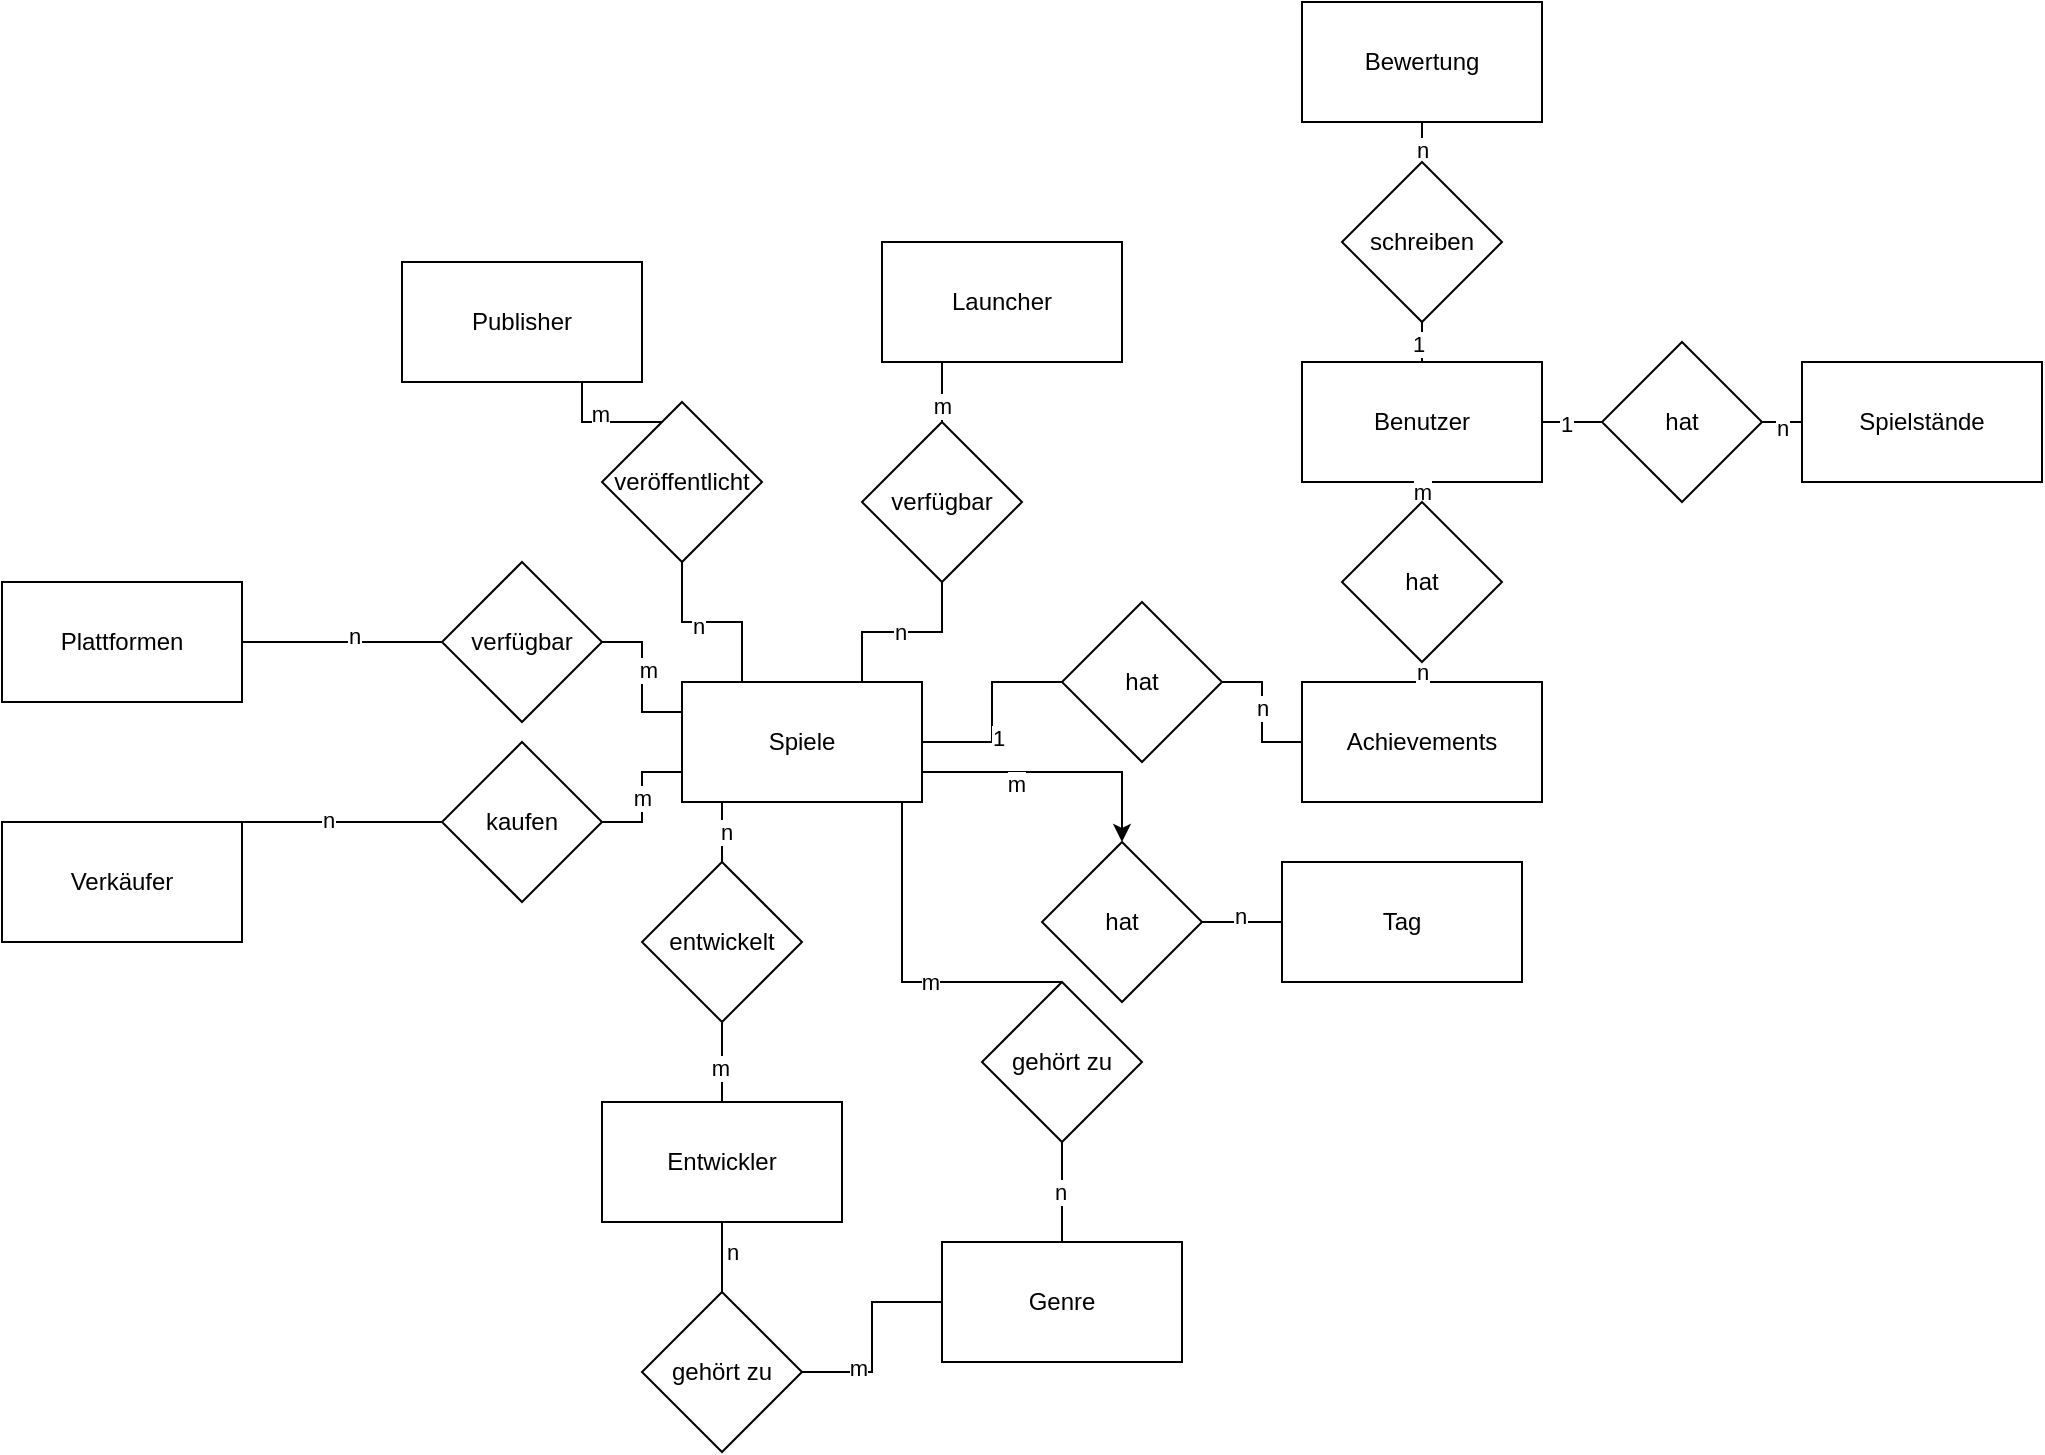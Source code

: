 <mxfile version="24.3.1" type="github">
  <diagram name="Seite-1" id="3Ed0-SD99Jg68NBAZVRs">
    <mxGraphModel dx="1394" dy="1458" grid="1" gridSize="10" guides="1" tooltips="1" connect="1" arrows="1" fold="1" page="1" pageScale="1" pageWidth="827" pageHeight="1169" math="0" shadow="0">
      <root>
        <mxCell id="0" />
        <mxCell id="1" parent="0" />
        <mxCell id="JH0JdN0bpJRm6i2AGFRD-3" style="edgeStyle=orthogonalEdgeStyle;rounded=0;orthogonalLoop=1;jettySize=auto;html=1;exitX=1;exitY=1;exitDx=0;exitDy=0;entryX=0;entryY=0.5;entryDx=0;entryDy=0;endArrow=none;endFill=0;" parent="1" source="zY_2zvcs_w1np9knwVuP-1" target="JH0JdN0bpJRm6i2AGFRD-1" edge="1">
          <mxGeometry relative="1" as="geometry">
            <Array as="points">
              <mxPoint x="330" y="270" />
              <mxPoint x="365" y="270" />
              <mxPoint x="365" y="240" />
            </Array>
          </mxGeometry>
        </mxCell>
        <mxCell id="Z03IouN4sLTGAOioVvps-32" value="1" style="edgeLabel;html=1;align=center;verticalAlign=middle;resizable=0;points=[];" parent="JH0JdN0bpJRm6i2AGFRD-3" vertex="1" connectable="0">
          <mxGeometry x="0.039" y="-3" relative="1" as="geometry">
            <mxPoint as="offset" />
          </mxGeometry>
        </mxCell>
        <mxCell id="Z03IouN4sLTGAOioVvps-34" style="edgeStyle=orthogonalEdgeStyle;rounded=0;orthogonalLoop=1;jettySize=auto;html=1;exitX=1;exitY=0.75;exitDx=0;exitDy=0;" parent="1" source="zY_2zvcs_w1np9knwVuP-1" target="Z03IouN4sLTGAOioVvps-33" edge="1">
          <mxGeometry relative="1" as="geometry" />
        </mxCell>
        <mxCell id="Z03IouN4sLTGAOioVvps-35" value="m" style="edgeLabel;html=1;align=center;verticalAlign=middle;resizable=0;points=[];" parent="Z03IouN4sLTGAOioVvps-34" vertex="1" connectable="0">
          <mxGeometry x="-0.309" y="-6" relative="1" as="geometry">
            <mxPoint as="offset" />
          </mxGeometry>
        </mxCell>
        <mxCell id="K0aSAgf3OIiQXLgO9lWQ-2" style="edgeStyle=orthogonalEdgeStyle;rounded=0;orthogonalLoop=1;jettySize=auto;html=1;exitX=0.25;exitY=1;exitDx=0;exitDy=0;entryX=0.5;entryY=0;entryDx=0;entryDy=0;endArrow=none;endFill=0;" edge="1" parent="1" source="zY_2zvcs_w1np9knwVuP-1" target="JH0JdN0bpJRm6i2AGFRD-16">
          <mxGeometry relative="1" as="geometry" />
        </mxCell>
        <mxCell id="K0aSAgf3OIiQXLgO9lWQ-7" value="n" style="edgeLabel;html=1;align=center;verticalAlign=middle;resizable=0;points=[];" vertex="1" connectable="0" parent="K0aSAgf3OIiQXLgO9lWQ-2">
          <mxGeometry x="0.234" y="2" relative="1" as="geometry">
            <mxPoint as="offset" />
          </mxGeometry>
        </mxCell>
        <mxCell id="K0aSAgf3OIiQXLgO9lWQ-4" style="edgeStyle=orthogonalEdgeStyle;rounded=0;orthogonalLoop=1;jettySize=auto;html=1;exitX=0.75;exitY=0;exitDx=0;exitDy=0;entryX=0.5;entryY=1;entryDx=0;entryDy=0;endArrow=none;endFill=0;" edge="1" parent="1" source="zY_2zvcs_w1np9knwVuP-1" target="JH0JdN0bpJRm6i2AGFRD-13">
          <mxGeometry relative="1" as="geometry" />
        </mxCell>
        <mxCell id="K0aSAgf3OIiQXLgO9lWQ-5" value="n" style="edgeLabel;html=1;align=center;verticalAlign=middle;resizable=0;points=[];" vertex="1" connectable="0" parent="K0aSAgf3OIiQXLgO9lWQ-4">
          <mxGeometry x="-0.022" relative="1" as="geometry">
            <mxPoint as="offset" />
          </mxGeometry>
        </mxCell>
        <mxCell id="zY_2zvcs_w1np9knwVuP-1" value="&lt;div&gt;Spiele&lt;/div&gt;" style="rounded=0;whiteSpace=wrap;html=1;" parent="1" vertex="1">
          <mxGeometry x="210" y="240" width="120" height="60" as="geometry" />
        </mxCell>
        <mxCell id="K0aSAgf3OIiQXLgO9lWQ-10" style="edgeStyle=orthogonalEdgeStyle;rounded=0;orthogonalLoop=1;jettySize=auto;html=1;exitX=0.5;exitY=1;exitDx=0;exitDy=0;entryX=0.5;entryY=0;entryDx=0;entryDy=0;endArrow=none;endFill=0;" edge="1" parent="1" source="zY_2zvcs_w1np9knwVuP-2" target="K0aSAgf3OIiQXLgO9lWQ-9">
          <mxGeometry relative="1" as="geometry" />
        </mxCell>
        <mxCell id="K0aSAgf3OIiQXLgO9lWQ-12" value="n" style="edgeLabel;html=1;align=center;verticalAlign=middle;resizable=0;points=[];" vertex="1" connectable="0" parent="K0aSAgf3OIiQXLgO9lWQ-10">
          <mxGeometry x="-0.151" y="5" relative="1" as="geometry">
            <mxPoint as="offset" />
          </mxGeometry>
        </mxCell>
        <mxCell id="zY_2zvcs_w1np9knwVuP-2" value="&lt;div&gt;Entwickler&lt;/div&gt;" style="rounded=0;whiteSpace=wrap;html=1;" parent="1" vertex="1">
          <mxGeometry x="170" y="450" width="120" height="60" as="geometry" />
        </mxCell>
        <mxCell id="zY_2zvcs_w1np9knwVuP-3" value="&lt;div&gt;Plattformen&lt;/div&gt;" style="rounded=0;whiteSpace=wrap;html=1;" parent="1" vertex="1">
          <mxGeometry x="-130" y="190" width="120" height="60" as="geometry" />
        </mxCell>
        <mxCell id="zY_2zvcs_w1np9knwVuP-4" value="&lt;div&gt;Launcher&lt;/div&gt;" style="rounded=0;whiteSpace=wrap;html=1;" parent="1" vertex="1">
          <mxGeometry x="310" y="20" width="120" height="60" as="geometry" />
        </mxCell>
        <mxCell id="Z03IouN4sLTGAOioVvps-16" style="edgeStyle=orthogonalEdgeStyle;rounded=0;orthogonalLoop=1;jettySize=auto;html=1;exitX=1;exitY=0.5;exitDx=0;exitDy=0;entryX=0;entryY=0.5;entryDx=0;entryDy=0;endArrow=none;endFill=0;" parent="1" source="zY_2zvcs_w1np9knwVuP-5" target="JH0JdN0bpJRm6i2AGFRD-24" edge="1">
          <mxGeometry relative="1" as="geometry" />
        </mxCell>
        <mxCell id="Z03IouN4sLTGAOioVvps-17" value="1" style="edgeLabel;html=1;align=center;verticalAlign=middle;resizable=0;points=[];" parent="Z03IouN4sLTGAOioVvps-16" vertex="1" connectable="0">
          <mxGeometry x="-0.21" y="-1" relative="1" as="geometry">
            <mxPoint as="offset" />
          </mxGeometry>
        </mxCell>
        <mxCell id="zY_2zvcs_w1np9knwVuP-5" value="Benutzer" style="rounded=0;whiteSpace=wrap;html=1;" parent="1" vertex="1">
          <mxGeometry x="520" y="80" width="120" height="60" as="geometry" />
        </mxCell>
        <mxCell id="zY_2zvcs_w1np9knwVuP-6" value="Bewertung" style="rounded=0;whiteSpace=wrap;html=1;" parent="1" vertex="1">
          <mxGeometry x="520" y="-100" width="120" height="60" as="geometry" />
        </mxCell>
        <mxCell id="zY_2zvcs_w1np9knwVuP-7" value="Spielstände" style="rounded=0;whiteSpace=wrap;html=1;" parent="1" vertex="1">
          <mxGeometry x="770" y="80" width="120" height="60" as="geometry" />
        </mxCell>
        <mxCell id="JH0JdN0bpJRm6i2AGFRD-22" style="edgeStyle=orthogonalEdgeStyle;rounded=0;orthogonalLoop=1;jettySize=auto;html=1;exitX=0.75;exitY=1;exitDx=0;exitDy=0;entryX=0.5;entryY=0;entryDx=0;entryDy=0;endArrow=none;endFill=0;" parent="1" source="zY_2zvcs_w1np9knwVuP-8" target="JH0JdN0bpJRm6i2AGFRD-19" edge="1">
          <mxGeometry relative="1" as="geometry" />
        </mxCell>
        <mxCell id="Z03IouN4sLTGAOioVvps-8" value="m" style="edgeLabel;html=1;align=center;verticalAlign=middle;resizable=0;points=[];" parent="JH0JdN0bpJRm6i2AGFRD-22" vertex="1" connectable="0">
          <mxGeometry x="-0.27" y="4" relative="1" as="geometry">
            <mxPoint as="offset" />
          </mxGeometry>
        </mxCell>
        <mxCell id="zY_2zvcs_w1np9knwVuP-8" value="Publisher" style="rounded=0;whiteSpace=wrap;html=1;" parent="1" vertex="1">
          <mxGeometry x="70" y="30" width="120" height="60" as="geometry" />
        </mxCell>
        <mxCell id="zY_2zvcs_w1np9knwVuP-9" value="Achievements" style="rounded=0;whiteSpace=wrap;html=1;" parent="1" vertex="1">
          <mxGeometry x="520" y="240" width="120" height="60" as="geometry" />
        </mxCell>
        <mxCell id="zY_2zvcs_w1np9knwVuP-10" value="Verkäufer" style="rounded=0;whiteSpace=wrap;html=1;" parent="1" vertex="1">
          <mxGeometry x="-130" y="310" width="120" height="60" as="geometry" />
        </mxCell>
        <mxCell id="K0aSAgf3OIiQXLgO9lWQ-11" style="edgeStyle=orthogonalEdgeStyle;rounded=0;orthogonalLoop=1;jettySize=auto;html=1;exitX=0;exitY=0.5;exitDx=0;exitDy=0;entryX=1;entryY=0.5;entryDx=0;entryDy=0;endArrow=none;endFill=0;" edge="1" parent="1" source="zY_2zvcs_w1np9knwVuP-11" target="K0aSAgf3OIiQXLgO9lWQ-9">
          <mxGeometry relative="1" as="geometry" />
        </mxCell>
        <mxCell id="K0aSAgf3OIiQXLgO9lWQ-13" value="m" style="edgeLabel;html=1;align=center;verticalAlign=middle;resizable=0;points=[];" vertex="1" connectable="0" parent="K0aSAgf3OIiQXLgO9lWQ-11">
          <mxGeometry x="0.464" y="-2" relative="1" as="geometry">
            <mxPoint as="offset" />
          </mxGeometry>
        </mxCell>
        <mxCell id="zY_2zvcs_w1np9knwVuP-11" value="Genre" style="rounded=0;whiteSpace=wrap;html=1;" parent="1" vertex="1">
          <mxGeometry x="340" y="520" width="120" height="60" as="geometry" />
        </mxCell>
        <mxCell id="JH0JdN0bpJRm6i2AGFRD-2" style="edgeStyle=orthogonalEdgeStyle;rounded=0;orthogonalLoop=1;jettySize=auto;html=1;exitX=1;exitY=0.5;exitDx=0;exitDy=0;entryX=0;entryY=0.5;entryDx=0;entryDy=0;curved=0;endArrow=none;endFill=0;" parent="1" source="JH0JdN0bpJRm6i2AGFRD-1" target="zY_2zvcs_w1np9knwVuP-9" edge="1">
          <mxGeometry relative="1" as="geometry" />
        </mxCell>
        <mxCell id="Z03IouN4sLTGAOioVvps-20" value="n" style="edgeLabel;html=1;align=center;verticalAlign=middle;resizable=0;points=[];" parent="JH0JdN0bpJRm6i2AGFRD-2" vertex="1" connectable="0">
          <mxGeometry x="-0.057" relative="1" as="geometry">
            <mxPoint as="offset" />
          </mxGeometry>
        </mxCell>
        <mxCell id="JH0JdN0bpJRm6i2AGFRD-1" value="hat" style="rhombus;whiteSpace=wrap;html=1;" parent="1" vertex="1">
          <mxGeometry x="400" y="200" width="80" height="80" as="geometry" />
        </mxCell>
        <mxCell id="JH0JdN0bpJRm6i2AGFRD-5" style="edgeStyle=orthogonalEdgeStyle;rounded=0;orthogonalLoop=1;jettySize=auto;html=1;exitX=0.5;exitY=0;exitDx=0;exitDy=0;entryX=0.5;entryY=1;entryDx=0;entryDy=0;endArrow=none;endFill=0;" parent="1" source="JH0JdN0bpJRm6i2AGFRD-4" target="zY_2zvcs_w1np9knwVuP-1" edge="1">
          <mxGeometry relative="1" as="geometry">
            <Array as="points">
              <mxPoint x="320" y="300" />
            </Array>
          </mxGeometry>
        </mxCell>
        <mxCell id="Z03IouN4sLTGAOioVvps-23" value="m" style="edgeLabel;html=1;align=center;verticalAlign=middle;resizable=0;points=[];" parent="JH0JdN0bpJRm6i2AGFRD-5" vertex="1" connectable="0">
          <mxGeometry x="-0.402" relative="1" as="geometry">
            <mxPoint as="offset" />
          </mxGeometry>
        </mxCell>
        <mxCell id="JH0JdN0bpJRm6i2AGFRD-4" value="&lt;div&gt;gehört zu&lt;/div&gt;" style="rhombus;whiteSpace=wrap;html=1;" parent="1" vertex="1">
          <mxGeometry x="360" y="390" width="80" height="80" as="geometry" />
        </mxCell>
        <mxCell id="JH0JdN0bpJRm6i2AGFRD-6" style="edgeStyle=orthogonalEdgeStyle;rounded=0;orthogonalLoop=1;jettySize=auto;html=1;exitX=0.5;exitY=1;exitDx=0;exitDy=0;entryX=0.5;entryY=0;entryDx=0;entryDy=0;endArrow=none;endFill=0;" parent="1" source="JH0JdN0bpJRm6i2AGFRD-4" target="zY_2zvcs_w1np9knwVuP-11" edge="1">
          <mxGeometry relative="1" as="geometry">
            <mxPoint x="400" y="490" as="targetPoint" />
          </mxGeometry>
        </mxCell>
        <mxCell id="Z03IouN4sLTGAOioVvps-22" value="n" style="edgeLabel;html=1;align=center;verticalAlign=middle;resizable=0;points=[];" parent="JH0JdN0bpJRm6i2AGFRD-6" vertex="1" connectable="0">
          <mxGeometry x="-0.004" y="-1" relative="1" as="geometry">
            <mxPoint as="offset" />
          </mxGeometry>
        </mxCell>
        <mxCell id="JH0JdN0bpJRm6i2AGFRD-8" style="edgeStyle=orthogonalEdgeStyle;rounded=0;orthogonalLoop=1;jettySize=auto;html=1;exitX=0;exitY=0.5;exitDx=0;exitDy=0;entryX=1;entryY=0;entryDx=0;entryDy=0;endArrow=none;endFill=0;" parent="1" source="JH0JdN0bpJRm6i2AGFRD-7" target="zY_2zvcs_w1np9knwVuP-10" edge="1">
          <mxGeometry relative="1" as="geometry">
            <Array as="points">
              <mxPoint x="-10" y="310" />
            </Array>
          </mxGeometry>
        </mxCell>
        <mxCell id="Z03IouN4sLTGAOioVvps-28" value="n" style="edgeLabel;html=1;align=center;verticalAlign=middle;resizable=0;points=[];" parent="JH0JdN0bpJRm6i2AGFRD-8" vertex="1" connectable="0">
          <mxGeometry x="0.138" y="-1" relative="1" as="geometry">
            <mxPoint as="offset" />
          </mxGeometry>
        </mxCell>
        <mxCell id="JH0JdN0bpJRm6i2AGFRD-9" style="edgeStyle=orthogonalEdgeStyle;rounded=0;orthogonalLoop=1;jettySize=auto;html=1;exitX=1;exitY=0.5;exitDx=0;exitDy=0;entryX=0;entryY=0.75;entryDx=0;entryDy=0;endArrow=none;endFill=0;" parent="1" source="JH0JdN0bpJRm6i2AGFRD-7" target="zY_2zvcs_w1np9knwVuP-1" edge="1">
          <mxGeometry relative="1" as="geometry">
            <Array as="points">
              <mxPoint x="190" y="310" />
              <mxPoint x="190" y="285" />
            </Array>
          </mxGeometry>
        </mxCell>
        <mxCell id="Z03IouN4sLTGAOioVvps-29" value="m" style="edgeLabel;html=1;align=center;verticalAlign=middle;resizable=0;points=[];" parent="JH0JdN0bpJRm6i2AGFRD-9" vertex="1" connectable="0">
          <mxGeometry x="-0.022" relative="1" as="geometry">
            <mxPoint as="offset" />
          </mxGeometry>
        </mxCell>
        <mxCell id="JH0JdN0bpJRm6i2AGFRD-7" value="&lt;div&gt;kaufen&lt;br&gt;&lt;/div&gt;" style="rhombus;whiteSpace=wrap;html=1;" parent="1" vertex="1">
          <mxGeometry x="90" y="270" width="80" height="80" as="geometry" />
        </mxCell>
        <mxCell id="JH0JdN0bpJRm6i2AGFRD-11" style="edgeStyle=orthogonalEdgeStyle;rounded=0;orthogonalLoop=1;jettySize=auto;html=1;exitX=1;exitY=0.5;exitDx=0;exitDy=0;entryX=0;entryY=0.25;entryDx=0;entryDy=0;endArrow=none;endFill=0;" parent="1" source="JH0JdN0bpJRm6i2AGFRD-10" target="zY_2zvcs_w1np9knwVuP-1" edge="1">
          <mxGeometry relative="1" as="geometry" />
        </mxCell>
        <mxCell id="Z03IouN4sLTGAOioVvps-31" value="m" style="edgeLabel;html=1;align=center;verticalAlign=middle;resizable=0;points=[];" parent="JH0JdN0bpJRm6i2AGFRD-11" vertex="1" connectable="0">
          <mxGeometry x="-0.099" y="3" relative="1" as="geometry">
            <mxPoint as="offset" />
          </mxGeometry>
        </mxCell>
        <mxCell id="JH0JdN0bpJRm6i2AGFRD-12" style="edgeStyle=orthogonalEdgeStyle;rounded=0;orthogonalLoop=1;jettySize=auto;html=1;exitX=0;exitY=0.5;exitDx=0;exitDy=0;endArrow=none;endFill=0;" parent="1" source="JH0JdN0bpJRm6i2AGFRD-10" target="zY_2zvcs_w1np9knwVuP-3" edge="1">
          <mxGeometry relative="1" as="geometry" />
        </mxCell>
        <mxCell id="Z03IouN4sLTGAOioVvps-30" value="n" style="edgeLabel;html=1;align=center;verticalAlign=middle;resizable=0;points=[];" parent="JH0JdN0bpJRm6i2AGFRD-12" vertex="1" connectable="0">
          <mxGeometry x="-0.118" y="-3" relative="1" as="geometry">
            <mxPoint as="offset" />
          </mxGeometry>
        </mxCell>
        <mxCell id="JH0JdN0bpJRm6i2AGFRD-10" value="verfügbar" style="rhombus;whiteSpace=wrap;html=1;" parent="1" vertex="1">
          <mxGeometry x="90" y="180" width="80" height="80" as="geometry" />
        </mxCell>
        <mxCell id="K0aSAgf3OIiQXLgO9lWQ-3" style="edgeStyle=orthogonalEdgeStyle;rounded=0;orthogonalLoop=1;jettySize=auto;html=1;exitX=0.5;exitY=0;exitDx=0;exitDy=0;entryX=0.25;entryY=1;entryDx=0;entryDy=0;endArrow=none;endFill=0;" edge="1" parent="1" source="JH0JdN0bpJRm6i2AGFRD-13" target="zY_2zvcs_w1np9knwVuP-4">
          <mxGeometry relative="1" as="geometry" />
        </mxCell>
        <mxCell id="K0aSAgf3OIiQXLgO9lWQ-6" value="m" style="edgeLabel;html=1;align=center;verticalAlign=middle;resizable=0;points=[];" vertex="1" connectable="0" parent="K0aSAgf3OIiQXLgO9lWQ-3">
          <mxGeometry x="-0.426" relative="1" as="geometry">
            <mxPoint as="offset" />
          </mxGeometry>
        </mxCell>
        <mxCell id="JH0JdN0bpJRm6i2AGFRD-13" value="&lt;div&gt;verfügbar&lt;/div&gt;" style="rhombus;whiteSpace=wrap;html=1;" parent="1" vertex="1">
          <mxGeometry x="300" y="110" width="80" height="80" as="geometry" />
        </mxCell>
        <mxCell id="K0aSAgf3OIiQXLgO9lWQ-1" style="edgeStyle=orthogonalEdgeStyle;rounded=0;orthogonalLoop=1;jettySize=auto;html=1;exitX=0.5;exitY=1;exitDx=0;exitDy=0;entryX=0.5;entryY=0;entryDx=0;entryDy=0;endArrow=none;endFill=0;" edge="1" parent="1" source="JH0JdN0bpJRm6i2AGFRD-16" target="zY_2zvcs_w1np9knwVuP-2">
          <mxGeometry relative="1" as="geometry" />
        </mxCell>
        <mxCell id="K0aSAgf3OIiQXLgO9lWQ-8" value="m" style="edgeLabel;html=1;align=center;verticalAlign=middle;resizable=0;points=[];" vertex="1" connectable="0" parent="K0aSAgf3OIiQXLgO9lWQ-1">
          <mxGeometry x="0.114" y="-1" relative="1" as="geometry">
            <mxPoint as="offset" />
          </mxGeometry>
        </mxCell>
        <mxCell id="JH0JdN0bpJRm6i2AGFRD-16" value="entwickelt" style="rhombus;whiteSpace=wrap;html=1;" parent="1" vertex="1">
          <mxGeometry x="190" y="330" width="80" height="80" as="geometry" />
        </mxCell>
        <mxCell id="JH0JdN0bpJRm6i2AGFRD-21" style="edgeStyle=orthogonalEdgeStyle;rounded=0;orthogonalLoop=1;jettySize=auto;html=1;exitX=0.5;exitY=1;exitDx=0;exitDy=0;entryX=0.25;entryY=0;entryDx=0;entryDy=0;endArrow=none;endFill=0;" parent="1" source="JH0JdN0bpJRm6i2AGFRD-19" target="zY_2zvcs_w1np9knwVuP-1" edge="1">
          <mxGeometry relative="1" as="geometry" />
        </mxCell>
        <mxCell id="Z03IouN4sLTGAOioVvps-13" value="n" style="edgeLabel;html=1;align=center;verticalAlign=middle;resizable=0;points=[];" parent="JH0JdN0bpJRm6i2AGFRD-21" vertex="1" connectable="0">
          <mxGeometry x="-0.155" y="-2" relative="1" as="geometry">
            <mxPoint as="offset" />
          </mxGeometry>
        </mxCell>
        <mxCell id="JH0JdN0bpJRm6i2AGFRD-19" value="&lt;div&gt;veröffentlicht&lt;/div&gt;" style="rhombus;whiteSpace=wrap;html=1;" parent="1" vertex="1">
          <mxGeometry x="170" y="100" width="80" height="80" as="geometry" />
        </mxCell>
        <mxCell id="JH0JdN0bpJRm6i2AGFRD-25" style="edgeStyle=orthogonalEdgeStyle;rounded=0;orthogonalLoop=1;jettySize=auto;html=1;exitX=1;exitY=0.5;exitDx=0;exitDy=0;entryX=0;entryY=0.5;entryDx=0;entryDy=0;endArrow=none;endFill=0;" parent="1" source="JH0JdN0bpJRm6i2AGFRD-24" target="zY_2zvcs_w1np9knwVuP-7" edge="1">
          <mxGeometry relative="1" as="geometry" />
        </mxCell>
        <mxCell id="Z03IouN4sLTGAOioVvps-15" value="n" style="edgeLabel;html=1;align=center;verticalAlign=middle;resizable=0;points=[];" parent="JH0JdN0bpJRm6i2AGFRD-25" vertex="1" connectable="0">
          <mxGeometry x="-0.04" y="-3" relative="1" as="geometry">
            <mxPoint as="offset" />
          </mxGeometry>
        </mxCell>
        <mxCell id="JH0JdN0bpJRm6i2AGFRD-24" value="hat" style="rhombus;whiteSpace=wrap;html=1;" parent="1" vertex="1">
          <mxGeometry x="670" y="70" width="80" height="80" as="geometry" />
        </mxCell>
        <mxCell id="JH0JdN0bpJRm6i2AGFRD-28" style="edgeStyle=orthogonalEdgeStyle;rounded=0;orthogonalLoop=1;jettySize=auto;html=1;exitX=0.5;exitY=0;exitDx=0;exitDy=0;entryX=0.5;entryY=1;entryDx=0;entryDy=0;endArrow=none;endFill=0;" parent="1" source="JH0JdN0bpJRm6i2AGFRD-27" target="zY_2zvcs_w1np9knwVuP-5" edge="1">
          <mxGeometry relative="1" as="geometry" />
        </mxCell>
        <mxCell id="Z03IouN4sLTGAOioVvps-19" value="m" style="edgeLabel;html=1;align=center;verticalAlign=middle;resizable=0;points=[];" parent="JH0JdN0bpJRm6i2AGFRD-28" vertex="1" connectable="0">
          <mxGeometry x="0.069" relative="1" as="geometry">
            <mxPoint as="offset" />
          </mxGeometry>
        </mxCell>
        <mxCell id="JH0JdN0bpJRm6i2AGFRD-29" style="edgeStyle=orthogonalEdgeStyle;rounded=0;orthogonalLoop=1;jettySize=auto;html=1;exitX=0.5;exitY=1;exitDx=0;exitDy=0;entryX=0.5;entryY=0;entryDx=0;entryDy=0;endArrow=none;endFill=0;" parent="1" source="JH0JdN0bpJRm6i2AGFRD-27" target="zY_2zvcs_w1np9knwVuP-9" edge="1">
          <mxGeometry relative="1" as="geometry" />
        </mxCell>
        <mxCell id="Z03IouN4sLTGAOioVvps-18" value="n" style="edgeLabel;html=1;align=center;verticalAlign=middle;resizable=0;points=[];" parent="JH0JdN0bpJRm6i2AGFRD-29" vertex="1" connectable="0">
          <mxGeometry x="0.036" relative="1" as="geometry">
            <mxPoint as="offset" />
          </mxGeometry>
        </mxCell>
        <mxCell id="JH0JdN0bpJRm6i2AGFRD-27" value="hat" style="rhombus;whiteSpace=wrap;html=1;" parent="1" vertex="1">
          <mxGeometry x="540" y="150" width="80" height="80" as="geometry" />
        </mxCell>
        <mxCell id="JH0JdN0bpJRm6i2AGFRD-31" style="edgeStyle=orthogonalEdgeStyle;rounded=0;orthogonalLoop=1;jettySize=auto;html=1;exitX=0.5;exitY=0;exitDx=0;exitDy=0;entryX=0.5;entryY=1;entryDx=0;entryDy=0;endArrow=none;endFill=0;" parent="1" source="JH0JdN0bpJRm6i2AGFRD-30" target="zY_2zvcs_w1np9knwVuP-6" edge="1">
          <mxGeometry relative="1" as="geometry" />
        </mxCell>
        <mxCell id="Z03IouN4sLTGAOioVvps-9" value="n" style="edgeLabel;html=1;align=center;verticalAlign=middle;resizable=0;points=[];" parent="JH0JdN0bpJRm6i2AGFRD-31" vertex="1" connectable="0">
          <mxGeometry x="-0.34" relative="1" as="geometry">
            <mxPoint as="offset" />
          </mxGeometry>
        </mxCell>
        <mxCell id="JH0JdN0bpJRm6i2AGFRD-32" style="edgeStyle=orthogonalEdgeStyle;rounded=0;orthogonalLoop=1;jettySize=auto;html=1;exitX=0.5;exitY=1;exitDx=0;exitDy=0;entryX=0.5;entryY=0;entryDx=0;entryDy=0;endArrow=none;endFill=0;" parent="1" source="JH0JdN0bpJRm6i2AGFRD-30" target="zY_2zvcs_w1np9knwVuP-5" edge="1">
          <mxGeometry relative="1" as="geometry" />
        </mxCell>
        <mxCell id="Z03IouN4sLTGAOioVvps-10" value="1" style="edgeLabel;html=1;align=center;verticalAlign=middle;resizable=0;points=[];" parent="JH0JdN0bpJRm6i2AGFRD-32" vertex="1" connectable="0">
          <mxGeometry x="0.1" y="-2" relative="1" as="geometry">
            <mxPoint as="offset" />
          </mxGeometry>
        </mxCell>
        <mxCell id="JH0JdN0bpJRm6i2AGFRD-30" value="schreiben" style="rhombus;whiteSpace=wrap;html=1;" parent="1" vertex="1">
          <mxGeometry x="540" y="-20" width="80" height="80" as="geometry" />
        </mxCell>
        <mxCell id="Z03IouN4sLTGAOioVvps-38" style="edgeStyle=orthogonalEdgeStyle;rounded=0;orthogonalLoop=1;jettySize=auto;html=1;exitX=1;exitY=0.5;exitDx=0;exitDy=0;entryX=0;entryY=0.5;entryDx=0;entryDy=0;endArrow=none;endFill=0;" parent="1" source="Z03IouN4sLTGAOioVvps-33" target="Z03IouN4sLTGAOioVvps-36" edge="1">
          <mxGeometry relative="1" as="geometry" />
        </mxCell>
        <mxCell id="Z03IouN4sLTGAOioVvps-39" value="n" style="edgeLabel;html=1;align=center;verticalAlign=middle;resizable=0;points=[];" parent="Z03IouN4sLTGAOioVvps-38" vertex="1" connectable="0">
          <mxGeometry x="-0.079" y="3" relative="1" as="geometry">
            <mxPoint as="offset" />
          </mxGeometry>
        </mxCell>
        <mxCell id="Z03IouN4sLTGAOioVvps-33" value="hat" style="rhombus;whiteSpace=wrap;html=1;" parent="1" vertex="1">
          <mxGeometry x="390" y="320" width="80" height="80" as="geometry" />
        </mxCell>
        <mxCell id="Z03IouN4sLTGAOioVvps-36" value="Tag" style="rounded=0;whiteSpace=wrap;html=1;" parent="1" vertex="1">
          <mxGeometry x="510" y="330" width="120" height="60" as="geometry" />
        </mxCell>
        <mxCell id="K0aSAgf3OIiQXLgO9lWQ-9" value="gehört zu" style="rhombus;whiteSpace=wrap;html=1;" vertex="1" parent="1">
          <mxGeometry x="190" y="545" width="80" height="80" as="geometry" />
        </mxCell>
      </root>
    </mxGraphModel>
  </diagram>
</mxfile>
